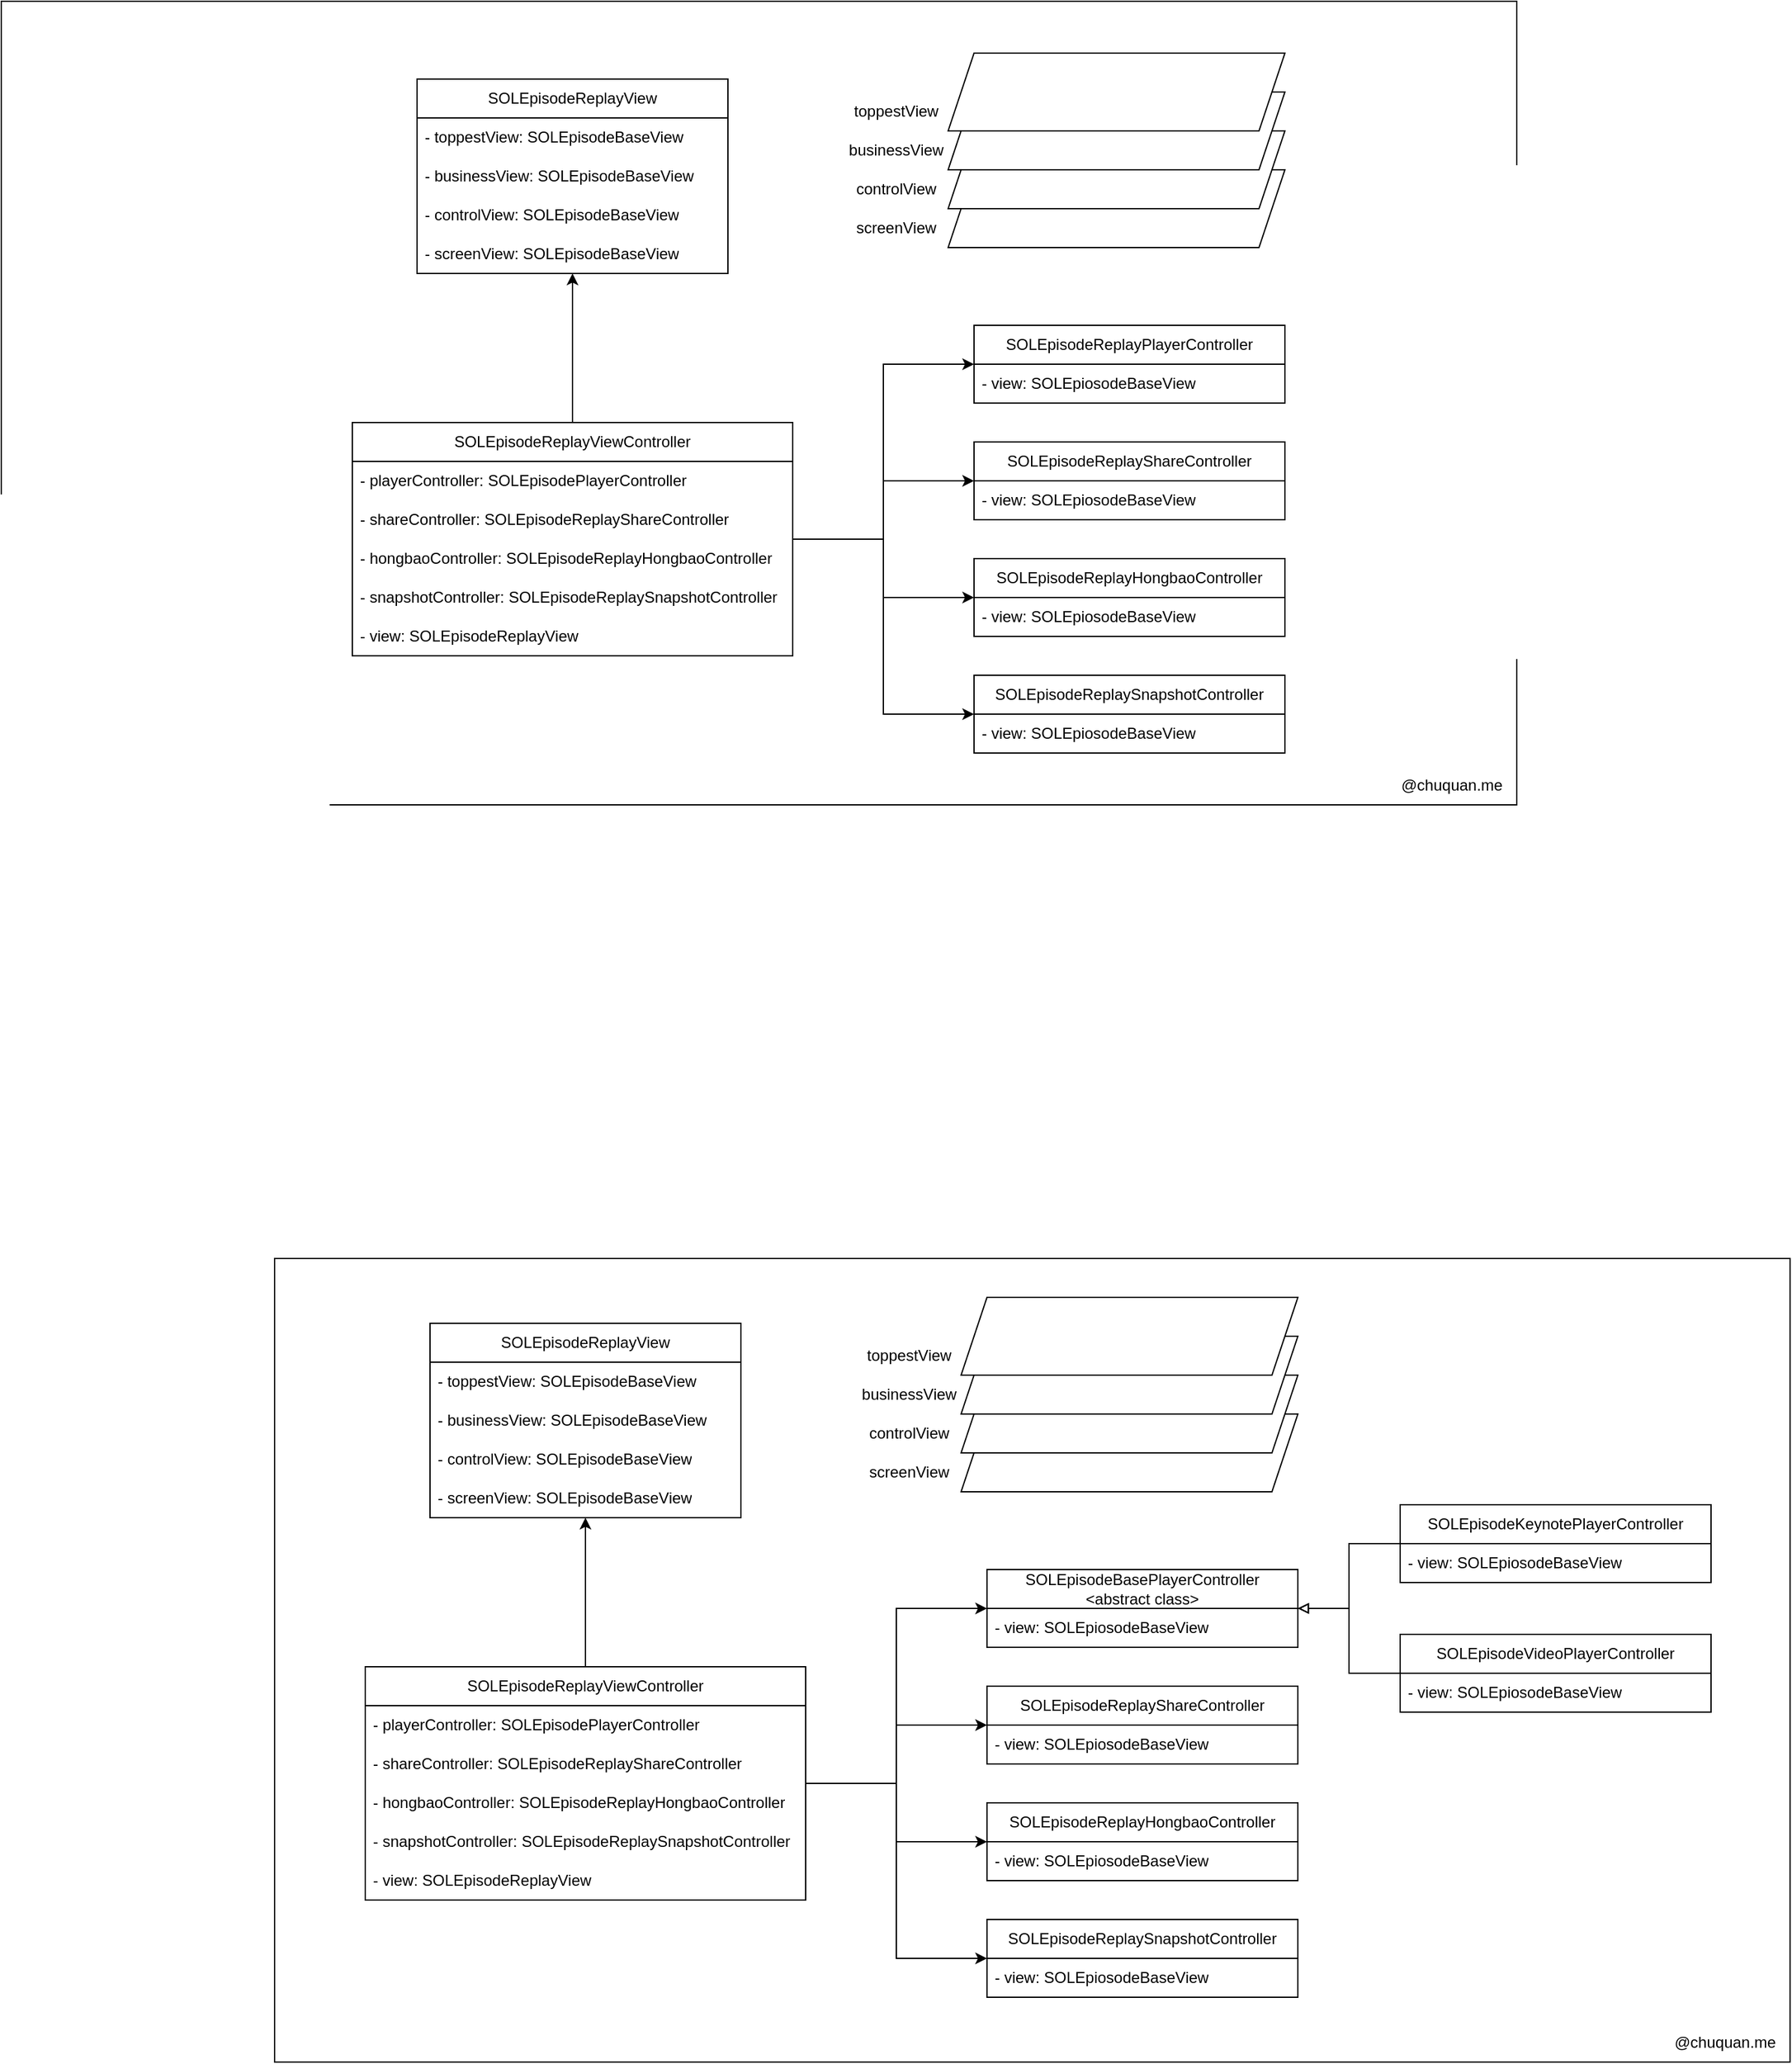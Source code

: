 <mxfile version="25.0.1">
  <diagram name="第 1 页" id="A6NqL1CC6_A7shuIC__8">
    <mxGraphModel dx="2514" dy="895" grid="1" gridSize="10" guides="1" tooltips="1" connect="1" arrows="1" fold="1" page="1" pageScale="1" pageWidth="827" pageHeight="1169" math="0" shadow="0">
      <root>
        <mxCell id="0" />
        <mxCell id="1" parent="0" />
        <mxCell id="goYs2HT9F470lsQHGWXM-1" value="" style="rounded=0;whiteSpace=wrap;html=1;fillColor=none;" vertex="1" parent="1">
          <mxGeometry x="-171" y="100" width="1170" height="620" as="geometry" />
        </mxCell>
        <mxCell id="goYs2HT9F470lsQHGWXM-2" style="edgeStyle=orthogonalEdgeStyle;rounded=0;orthogonalLoop=1;jettySize=auto;html=1;" edge="1" parent="1" source="goYs2HT9F470lsQHGWXM-6" target="goYs2HT9F470lsQHGWXM-18">
          <mxGeometry relative="1" as="geometry">
            <Array as="points">
              <mxPoint x="510" y="515" />
              <mxPoint x="510" y="380" />
            </Array>
          </mxGeometry>
        </mxCell>
        <mxCell id="goYs2HT9F470lsQHGWXM-3" style="edgeStyle=orthogonalEdgeStyle;rounded=0;orthogonalLoop=1;jettySize=auto;html=1;" edge="1" parent="1" source="goYs2HT9F470lsQHGWXM-6" target="goYs2HT9F470lsQHGWXM-16">
          <mxGeometry relative="1" as="geometry" />
        </mxCell>
        <mxCell id="goYs2HT9F470lsQHGWXM-4" style="edgeStyle=orthogonalEdgeStyle;rounded=0;orthogonalLoop=1;jettySize=auto;html=1;" edge="1" parent="1" source="goYs2HT9F470lsQHGWXM-6" target="goYs2HT9F470lsQHGWXM-14">
          <mxGeometry relative="1" as="geometry" />
        </mxCell>
        <mxCell id="goYs2HT9F470lsQHGWXM-5" style="edgeStyle=orthogonalEdgeStyle;rounded=0;orthogonalLoop=1;jettySize=auto;html=1;" edge="1" parent="1" source="goYs2HT9F470lsQHGWXM-6" target="goYs2HT9F470lsQHGWXM-12">
          <mxGeometry relative="1" as="geometry">
            <Array as="points">
              <mxPoint x="510" y="515" />
              <mxPoint x="510" y="650" />
            </Array>
          </mxGeometry>
        </mxCell>
        <mxCell id="goYs2HT9F470lsQHGWXM-25" style="edgeStyle=orthogonalEdgeStyle;rounded=0;orthogonalLoop=1;jettySize=auto;html=1;" edge="1" parent="1" source="goYs2HT9F470lsQHGWXM-6" target="goYs2HT9F470lsQHGWXM-20">
          <mxGeometry relative="1" as="geometry" />
        </mxCell>
        <mxCell id="goYs2HT9F470lsQHGWXM-6" value="SOLEpisodeReplayViewController" style="swimlane;fontStyle=0;childLayout=stackLayout;horizontal=1;startSize=30;horizontalStack=0;resizeParent=1;resizeParentMax=0;resizeLast=0;collapsible=1;marginBottom=0;whiteSpace=wrap;html=1;" vertex="1" parent="1">
          <mxGeometry x="100" y="425" width="340" height="180" as="geometry" />
        </mxCell>
        <mxCell id="goYs2HT9F470lsQHGWXM-7" value="- playerController: SOLEpisodePlayerController" style="text;strokeColor=none;fillColor=none;align=left;verticalAlign=middle;spacingLeft=4;spacingRight=4;overflow=hidden;points=[[0,0.5],[1,0.5]];portConstraint=eastwest;rotatable=0;whiteSpace=wrap;html=1;" vertex="1" parent="goYs2HT9F470lsQHGWXM-6">
          <mxGeometry y="30" width="340" height="30" as="geometry" />
        </mxCell>
        <mxCell id="goYs2HT9F470lsQHGWXM-8" value="- shareController: SOLEpisodeReplayShareController" style="text;strokeColor=none;fillColor=none;align=left;verticalAlign=middle;spacingLeft=4;spacingRight=4;overflow=hidden;points=[[0,0.5],[1,0.5]];portConstraint=eastwest;rotatable=0;whiteSpace=wrap;html=1;" vertex="1" parent="goYs2HT9F470lsQHGWXM-6">
          <mxGeometry y="60" width="340" height="30" as="geometry" />
        </mxCell>
        <mxCell id="goYs2HT9F470lsQHGWXM-9" value="- hongbaoController: SOLEpisodeReplayHongbaoController" style="text;strokeColor=none;fillColor=none;align=left;verticalAlign=middle;spacingLeft=4;spacingRight=4;overflow=hidden;points=[[0,0.5],[1,0.5]];portConstraint=eastwest;rotatable=0;whiteSpace=wrap;html=1;" vertex="1" parent="goYs2HT9F470lsQHGWXM-6">
          <mxGeometry y="90" width="340" height="30" as="geometry" />
        </mxCell>
        <mxCell id="goYs2HT9F470lsQHGWXM-10" value="- snapshotController: SOLEpisodeReplaySnapshotController" style="text;strokeColor=none;fillColor=none;align=left;verticalAlign=middle;spacingLeft=4;spacingRight=4;overflow=hidden;points=[[0,0.5],[1,0.5]];portConstraint=eastwest;rotatable=0;whiteSpace=wrap;html=1;" vertex="1" parent="goYs2HT9F470lsQHGWXM-6">
          <mxGeometry y="120" width="340" height="30" as="geometry" />
        </mxCell>
        <mxCell id="goYs2HT9F470lsQHGWXM-26" value="- view: SOLEpisodeReplayView" style="text;strokeColor=none;fillColor=none;align=left;verticalAlign=middle;spacingLeft=4;spacingRight=4;overflow=hidden;points=[[0,0.5],[1,0.5]];portConstraint=eastwest;rotatable=0;whiteSpace=wrap;html=1;" vertex="1" parent="goYs2HT9F470lsQHGWXM-6">
          <mxGeometry y="150" width="340" height="30" as="geometry" />
        </mxCell>
        <mxCell id="goYs2HT9F470lsQHGWXM-11" value="@chuquan.me" style="text;html=1;align=center;verticalAlign=middle;whiteSpace=wrap;rounded=0;" vertex="1" parent="1">
          <mxGeometry x="899" y="690" width="100" height="30" as="geometry" />
        </mxCell>
        <mxCell id="goYs2HT9F470lsQHGWXM-12" value="SOLEpisodeReplaySnapshotController" style="swimlane;fontStyle=0;childLayout=stackLayout;horizontal=1;startSize=30;horizontalStack=0;resizeParent=1;resizeParentMax=0;resizeLast=0;collapsible=1;marginBottom=0;whiteSpace=wrap;html=1;" vertex="1" parent="1">
          <mxGeometry x="580" y="620" width="240" height="60" as="geometry" />
        </mxCell>
        <mxCell id="goYs2HT9F470lsQHGWXM-13" value="- view: SOLEpiosodeBaseView" style="text;strokeColor=none;fillColor=none;align=left;verticalAlign=middle;spacingLeft=4;spacingRight=4;overflow=hidden;points=[[0,0.5],[1,0.5]];portConstraint=eastwest;rotatable=0;whiteSpace=wrap;html=1;" vertex="1" parent="goYs2HT9F470lsQHGWXM-12">
          <mxGeometry y="30" width="240" height="30" as="geometry" />
        </mxCell>
        <mxCell id="goYs2HT9F470lsQHGWXM-14" value="SOLEpisodeReplayHongbaoController" style="swimlane;fontStyle=0;childLayout=stackLayout;horizontal=1;startSize=30;horizontalStack=0;resizeParent=1;resizeParentMax=0;resizeLast=0;collapsible=1;marginBottom=0;whiteSpace=wrap;html=1;" vertex="1" parent="1">
          <mxGeometry x="580" y="530" width="240" height="60" as="geometry" />
        </mxCell>
        <mxCell id="goYs2HT9F470lsQHGWXM-15" value="- view: SOLEpiosodeBaseView" style="text;strokeColor=none;fillColor=none;align=left;verticalAlign=middle;spacingLeft=4;spacingRight=4;overflow=hidden;points=[[0,0.5],[1,0.5]];portConstraint=eastwest;rotatable=0;whiteSpace=wrap;html=1;" vertex="1" parent="goYs2HT9F470lsQHGWXM-14">
          <mxGeometry y="30" width="240" height="30" as="geometry" />
        </mxCell>
        <mxCell id="goYs2HT9F470lsQHGWXM-16" value="SOLEpisodeReplayShareController" style="swimlane;fontStyle=0;childLayout=stackLayout;horizontal=1;startSize=30;horizontalStack=0;resizeParent=1;resizeParentMax=0;resizeLast=0;collapsible=1;marginBottom=0;whiteSpace=wrap;html=1;" vertex="1" parent="1">
          <mxGeometry x="580" y="440" width="240" height="60" as="geometry" />
        </mxCell>
        <mxCell id="goYs2HT9F470lsQHGWXM-17" value="- view: SOLEpiosodeBaseView" style="text;strokeColor=none;fillColor=none;align=left;verticalAlign=middle;spacingLeft=4;spacingRight=4;overflow=hidden;points=[[0,0.5],[1,0.5]];portConstraint=eastwest;rotatable=0;whiteSpace=wrap;html=1;" vertex="1" parent="goYs2HT9F470lsQHGWXM-16">
          <mxGeometry y="30" width="240" height="30" as="geometry" />
        </mxCell>
        <mxCell id="goYs2HT9F470lsQHGWXM-18" value="SOLEpisodeReplayPlayerController" style="swimlane;fontStyle=0;childLayout=stackLayout;horizontal=1;startSize=30;horizontalStack=0;resizeParent=1;resizeParentMax=0;resizeLast=0;collapsible=1;marginBottom=0;whiteSpace=wrap;html=1;" vertex="1" parent="1">
          <mxGeometry x="580" y="350" width="240" height="60" as="geometry" />
        </mxCell>
        <mxCell id="goYs2HT9F470lsQHGWXM-19" value="- view: SOLEpiosodeBaseView" style="text;strokeColor=none;fillColor=none;align=left;verticalAlign=middle;spacingLeft=4;spacingRight=4;overflow=hidden;points=[[0,0.5],[1,0.5]];portConstraint=eastwest;rotatable=0;whiteSpace=wrap;html=1;" vertex="1" parent="goYs2HT9F470lsQHGWXM-18">
          <mxGeometry y="30" width="240" height="30" as="geometry" />
        </mxCell>
        <mxCell id="goYs2HT9F470lsQHGWXM-20" value="SOLEpisodeReplayView" style="swimlane;fontStyle=0;childLayout=stackLayout;horizontal=1;startSize=30;horizontalStack=0;resizeParent=1;resizeParentMax=0;resizeLast=0;collapsible=1;marginBottom=0;whiteSpace=wrap;html=1;" vertex="1" parent="1">
          <mxGeometry x="150" y="160" width="240" height="150" as="geometry" />
        </mxCell>
        <mxCell id="goYs2HT9F470lsQHGWXM-21" value="- toppestView: SOLEpisodeBaseView" style="text;strokeColor=none;fillColor=none;align=left;verticalAlign=middle;spacingLeft=4;spacingRight=4;overflow=hidden;points=[[0,0.5],[1,0.5]];portConstraint=eastwest;rotatable=0;whiteSpace=wrap;html=1;" vertex="1" parent="goYs2HT9F470lsQHGWXM-20">
          <mxGeometry y="30" width="240" height="30" as="geometry" />
        </mxCell>
        <mxCell id="goYs2HT9F470lsQHGWXM-22" value="- businessView: SOLEpisodeBaseView" style="text;strokeColor=none;fillColor=none;align=left;verticalAlign=middle;spacingLeft=4;spacingRight=4;overflow=hidden;points=[[0,0.5],[1,0.5]];portConstraint=eastwest;rotatable=0;whiteSpace=wrap;html=1;" vertex="1" parent="goYs2HT9F470lsQHGWXM-20">
          <mxGeometry y="60" width="240" height="30" as="geometry" />
        </mxCell>
        <mxCell id="goYs2HT9F470lsQHGWXM-23" value="- controlView: SOLEpisodeBaseView" style="text;strokeColor=none;fillColor=none;align=left;verticalAlign=middle;spacingLeft=4;spacingRight=4;overflow=hidden;points=[[0,0.5],[1,0.5]];portConstraint=eastwest;rotatable=0;whiteSpace=wrap;html=1;" vertex="1" parent="goYs2HT9F470lsQHGWXM-20">
          <mxGeometry y="90" width="240" height="30" as="geometry" />
        </mxCell>
        <mxCell id="goYs2HT9F470lsQHGWXM-24" value="- screenView: SOLEpisodeBaseView" style="text;strokeColor=none;fillColor=none;align=left;verticalAlign=middle;spacingLeft=4;spacingRight=4;overflow=hidden;points=[[0,0.5],[1,0.5]];portConstraint=eastwest;rotatable=0;whiteSpace=wrap;html=1;" vertex="1" parent="goYs2HT9F470lsQHGWXM-20">
          <mxGeometry y="120" width="240" height="30" as="geometry" />
        </mxCell>
        <mxCell id="goYs2HT9F470lsQHGWXM-29" value="" style="shape=parallelogram;perimeter=parallelogramPerimeter;whiteSpace=wrap;html=1;fixedSize=1;" vertex="1" parent="1">
          <mxGeometry x="560" y="230" width="260" height="60" as="geometry" />
        </mxCell>
        <mxCell id="goYs2HT9F470lsQHGWXM-30" value="" style="shape=parallelogram;perimeter=parallelogramPerimeter;whiteSpace=wrap;html=1;fixedSize=1;" vertex="1" parent="1">
          <mxGeometry x="560" y="200" width="260" height="60" as="geometry" />
        </mxCell>
        <mxCell id="goYs2HT9F470lsQHGWXM-31" value="" style="shape=parallelogram;perimeter=parallelogramPerimeter;whiteSpace=wrap;html=1;fixedSize=1;" vertex="1" parent="1">
          <mxGeometry x="560" y="170" width="260" height="60" as="geometry" />
        </mxCell>
        <mxCell id="goYs2HT9F470lsQHGWXM-32" value="" style="shape=parallelogram;perimeter=parallelogramPerimeter;whiteSpace=wrap;html=1;fixedSize=1;" vertex="1" parent="1">
          <mxGeometry x="560" y="140" width="260" height="60" as="geometry" />
        </mxCell>
        <mxCell id="goYs2HT9F470lsQHGWXM-33" value="screenView" style="text;html=1;align=center;verticalAlign=middle;whiteSpace=wrap;rounded=0;" vertex="1" parent="1">
          <mxGeometry x="490" y="260" width="60" height="30" as="geometry" />
        </mxCell>
        <mxCell id="goYs2HT9F470lsQHGWXM-34" value="controlView" style="text;html=1;align=center;verticalAlign=middle;whiteSpace=wrap;rounded=0;" vertex="1" parent="1">
          <mxGeometry x="490" y="230" width="60" height="30" as="geometry" />
        </mxCell>
        <mxCell id="goYs2HT9F470lsQHGWXM-35" value="businessView" style="text;html=1;align=center;verticalAlign=middle;whiteSpace=wrap;rounded=0;" vertex="1" parent="1">
          <mxGeometry x="490" y="200" width="60" height="30" as="geometry" />
        </mxCell>
        <mxCell id="goYs2HT9F470lsQHGWXM-36" value="toppestView" style="text;html=1;align=center;verticalAlign=middle;whiteSpace=wrap;rounded=0;" vertex="1" parent="1">
          <mxGeometry x="490" y="170" width="60" height="30" as="geometry" />
        </mxCell>
        <mxCell id="goYs2HT9F470lsQHGWXM-37" value="" style="rounded=0;whiteSpace=wrap;html=1;fillColor=none;" vertex="1" parent="1">
          <mxGeometry x="40" y="1070" width="1170" height="620" as="geometry" />
        </mxCell>
        <mxCell id="goYs2HT9F470lsQHGWXM-38" style="edgeStyle=orthogonalEdgeStyle;rounded=0;orthogonalLoop=1;jettySize=auto;html=1;" edge="1" source="goYs2HT9F470lsQHGWXM-43" target="goYs2HT9F470lsQHGWXM-56" parent="1">
          <mxGeometry relative="1" as="geometry">
            <Array as="points">
              <mxPoint x="520" y="1475" />
              <mxPoint x="520" y="1340" />
            </Array>
          </mxGeometry>
        </mxCell>
        <mxCell id="goYs2HT9F470lsQHGWXM-39" style="edgeStyle=orthogonalEdgeStyle;rounded=0;orthogonalLoop=1;jettySize=auto;html=1;" edge="1" source="goYs2HT9F470lsQHGWXM-43" target="goYs2HT9F470lsQHGWXM-54" parent="1">
          <mxGeometry relative="1" as="geometry" />
        </mxCell>
        <mxCell id="goYs2HT9F470lsQHGWXM-40" style="edgeStyle=orthogonalEdgeStyle;rounded=0;orthogonalLoop=1;jettySize=auto;html=1;" edge="1" source="goYs2HT9F470lsQHGWXM-43" target="goYs2HT9F470lsQHGWXM-52" parent="1">
          <mxGeometry relative="1" as="geometry" />
        </mxCell>
        <mxCell id="goYs2HT9F470lsQHGWXM-41" style="edgeStyle=orthogonalEdgeStyle;rounded=0;orthogonalLoop=1;jettySize=auto;html=1;" edge="1" source="goYs2HT9F470lsQHGWXM-43" target="goYs2HT9F470lsQHGWXM-50" parent="1">
          <mxGeometry relative="1" as="geometry">
            <Array as="points">
              <mxPoint x="520" y="1475" />
              <mxPoint x="520" y="1610" />
            </Array>
          </mxGeometry>
        </mxCell>
        <mxCell id="goYs2HT9F470lsQHGWXM-42" style="edgeStyle=orthogonalEdgeStyle;rounded=0;orthogonalLoop=1;jettySize=auto;html=1;" edge="1" source="goYs2HT9F470lsQHGWXM-43" target="goYs2HT9F470lsQHGWXM-58" parent="1">
          <mxGeometry relative="1" as="geometry" />
        </mxCell>
        <mxCell id="goYs2HT9F470lsQHGWXM-43" value="SOLEpisodeReplayViewController" style="swimlane;fontStyle=0;childLayout=stackLayout;horizontal=1;startSize=30;horizontalStack=0;resizeParent=1;resizeParentMax=0;resizeLast=0;collapsible=1;marginBottom=0;whiteSpace=wrap;html=1;" vertex="1" parent="1">
          <mxGeometry x="110" y="1385" width="340" height="180" as="geometry" />
        </mxCell>
        <mxCell id="goYs2HT9F470lsQHGWXM-44" value="- playerController: SOLEpisodePlayerController" style="text;strokeColor=none;fillColor=none;align=left;verticalAlign=middle;spacingLeft=4;spacingRight=4;overflow=hidden;points=[[0,0.5],[1,0.5]];portConstraint=eastwest;rotatable=0;whiteSpace=wrap;html=1;" vertex="1" parent="goYs2HT9F470lsQHGWXM-43">
          <mxGeometry y="30" width="340" height="30" as="geometry" />
        </mxCell>
        <mxCell id="goYs2HT9F470lsQHGWXM-45" value="- shareController: SOLEpisodeReplayShareController" style="text;strokeColor=none;fillColor=none;align=left;verticalAlign=middle;spacingLeft=4;spacingRight=4;overflow=hidden;points=[[0,0.5],[1,0.5]];portConstraint=eastwest;rotatable=0;whiteSpace=wrap;html=1;" vertex="1" parent="goYs2HT9F470lsQHGWXM-43">
          <mxGeometry y="60" width="340" height="30" as="geometry" />
        </mxCell>
        <mxCell id="goYs2HT9F470lsQHGWXM-46" value="- hongbaoController: SOLEpisodeReplayHongbaoController" style="text;strokeColor=none;fillColor=none;align=left;verticalAlign=middle;spacingLeft=4;spacingRight=4;overflow=hidden;points=[[0,0.5],[1,0.5]];portConstraint=eastwest;rotatable=0;whiteSpace=wrap;html=1;" vertex="1" parent="goYs2HT9F470lsQHGWXM-43">
          <mxGeometry y="90" width="340" height="30" as="geometry" />
        </mxCell>
        <mxCell id="goYs2HT9F470lsQHGWXM-47" value="- snapshotController: SOLEpisodeReplaySnapshotController" style="text;strokeColor=none;fillColor=none;align=left;verticalAlign=middle;spacingLeft=4;spacingRight=4;overflow=hidden;points=[[0,0.5],[1,0.5]];portConstraint=eastwest;rotatable=0;whiteSpace=wrap;html=1;" vertex="1" parent="goYs2HT9F470lsQHGWXM-43">
          <mxGeometry y="120" width="340" height="30" as="geometry" />
        </mxCell>
        <mxCell id="goYs2HT9F470lsQHGWXM-48" value="- view: SOLEpisodeReplayView" style="text;strokeColor=none;fillColor=none;align=left;verticalAlign=middle;spacingLeft=4;spacingRight=4;overflow=hidden;points=[[0,0.5],[1,0.5]];portConstraint=eastwest;rotatable=0;whiteSpace=wrap;html=1;" vertex="1" parent="goYs2HT9F470lsQHGWXM-43">
          <mxGeometry y="150" width="340" height="30" as="geometry" />
        </mxCell>
        <mxCell id="goYs2HT9F470lsQHGWXM-49" value="@chuquan.me" style="text;html=1;align=center;verticalAlign=middle;whiteSpace=wrap;rounded=0;" vertex="1" parent="1">
          <mxGeometry x="1110" y="1660" width="100" height="30" as="geometry" />
        </mxCell>
        <mxCell id="goYs2HT9F470lsQHGWXM-50" value="SOLEpisodeReplaySnapshotController" style="swimlane;fontStyle=0;childLayout=stackLayout;horizontal=1;startSize=30;horizontalStack=0;resizeParent=1;resizeParentMax=0;resizeLast=0;collapsible=1;marginBottom=0;whiteSpace=wrap;html=1;" vertex="1" parent="1">
          <mxGeometry x="590" y="1580" width="240" height="60" as="geometry" />
        </mxCell>
        <mxCell id="goYs2HT9F470lsQHGWXM-51" value="- view: SOLEpiosodeBaseView" style="text;strokeColor=none;fillColor=none;align=left;verticalAlign=middle;spacingLeft=4;spacingRight=4;overflow=hidden;points=[[0,0.5],[1,0.5]];portConstraint=eastwest;rotatable=0;whiteSpace=wrap;html=1;" vertex="1" parent="goYs2HT9F470lsQHGWXM-50">
          <mxGeometry y="30" width="240" height="30" as="geometry" />
        </mxCell>
        <mxCell id="goYs2HT9F470lsQHGWXM-52" value="SOLEpisodeReplayHongbaoController" style="swimlane;fontStyle=0;childLayout=stackLayout;horizontal=1;startSize=30;horizontalStack=0;resizeParent=1;resizeParentMax=0;resizeLast=0;collapsible=1;marginBottom=0;whiteSpace=wrap;html=1;" vertex="1" parent="1">
          <mxGeometry x="590" y="1490" width="240" height="60" as="geometry" />
        </mxCell>
        <mxCell id="goYs2HT9F470lsQHGWXM-53" value="- view: SOLEpiosodeBaseView" style="text;strokeColor=none;fillColor=none;align=left;verticalAlign=middle;spacingLeft=4;spacingRight=4;overflow=hidden;points=[[0,0.5],[1,0.5]];portConstraint=eastwest;rotatable=0;whiteSpace=wrap;html=1;" vertex="1" parent="goYs2HT9F470lsQHGWXM-52">
          <mxGeometry y="30" width="240" height="30" as="geometry" />
        </mxCell>
        <mxCell id="goYs2HT9F470lsQHGWXM-54" value="SOLEpisodeReplayShareController" style="swimlane;fontStyle=0;childLayout=stackLayout;horizontal=1;startSize=30;horizontalStack=0;resizeParent=1;resizeParentMax=0;resizeLast=0;collapsible=1;marginBottom=0;whiteSpace=wrap;html=1;" vertex="1" parent="1">
          <mxGeometry x="590" y="1400" width="240" height="60" as="geometry" />
        </mxCell>
        <mxCell id="goYs2HT9F470lsQHGWXM-55" value="- view: SOLEpiosodeBaseView" style="text;strokeColor=none;fillColor=none;align=left;verticalAlign=middle;spacingLeft=4;spacingRight=4;overflow=hidden;points=[[0,0.5],[1,0.5]];portConstraint=eastwest;rotatable=0;whiteSpace=wrap;html=1;" vertex="1" parent="goYs2HT9F470lsQHGWXM-54">
          <mxGeometry y="30" width="240" height="30" as="geometry" />
        </mxCell>
        <mxCell id="goYs2HT9F470lsQHGWXM-56" value="SOLEpisodeBasePlayerController&lt;div&gt;&amp;lt;abstract class&amp;gt;&lt;/div&gt;" style="swimlane;fontStyle=0;childLayout=stackLayout;horizontal=1;startSize=30;horizontalStack=0;resizeParent=1;resizeParentMax=0;resizeLast=0;collapsible=1;marginBottom=0;whiteSpace=wrap;html=1;" vertex="1" parent="1">
          <mxGeometry x="590" y="1310" width="240" height="60" as="geometry" />
        </mxCell>
        <mxCell id="goYs2HT9F470lsQHGWXM-57" value="- view: SOLEpiosodeBaseView" style="text;strokeColor=none;fillColor=none;align=left;verticalAlign=middle;spacingLeft=4;spacingRight=4;overflow=hidden;points=[[0,0.5],[1,0.5]];portConstraint=eastwest;rotatable=0;whiteSpace=wrap;html=1;" vertex="1" parent="goYs2HT9F470lsQHGWXM-56">
          <mxGeometry y="30" width="240" height="30" as="geometry" />
        </mxCell>
        <mxCell id="goYs2HT9F470lsQHGWXM-58" value="SOLEpisodeReplayView" style="swimlane;fontStyle=0;childLayout=stackLayout;horizontal=1;startSize=30;horizontalStack=0;resizeParent=1;resizeParentMax=0;resizeLast=0;collapsible=1;marginBottom=0;whiteSpace=wrap;html=1;" vertex="1" parent="1">
          <mxGeometry x="160" y="1120" width="240" height="150" as="geometry" />
        </mxCell>
        <mxCell id="goYs2HT9F470lsQHGWXM-59" value="- toppestView: SOLEpisodeBaseView" style="text;strokeColor=none;fillColor=none;align=left;verticalAlign=middle;spacingLeft=4;spacingRight=4;overflow=hidden;points=[[0,0.5],[1,0.5]];portConstraint=eastwest;rotatable=0;whiteSpace=wrap;html=1;" vertex="1" parent="goYs2HT9F470lsQHGWXM-58">
          <mxGeometry y="30" width="240" height="30" as="geometry" />
        </mxCell>
        <mxCell id="goYs2HT9F470lsQHGWXM-60" value="- businessView: SOLEpisodeBaseView" style="text;strokeColor=none;fillColor=none;align=left;verticalAlign=middle;spacingLeft=4;spacingRight=4;overflow=hidden;points=[[0,0.5],[1,0.5]];portConstraint=eastwest;rotatable=0;whiteSpace=wrap;html=1;" vertex="1" parent="goYs2HT9F470lsQHGWXM-58">
          <mxGeometry y="60" width="240" height="30" as="geometry" />
        </mxCell>
        <mxCell id="goYs2HT9F470lsQHGWXM-61" value="- controlView: SOLEpisodeBaseView" style="text;strokeColor=none;fillColor=none;align=left;verticalAlign=middle;spacingLeft=4;spacingRight=4;overflow=hidden;points=[[0,0.5],[1,0.5]];portConstraint=eastwest;rotatable=0;whiteSpace=wrap;html=1;" vertex="1" parent="goYs2HT9F470lsQHGWXM-58">
          <mxGeometry y="90" width="240" height="30" as="geometry" />
        </mxCell>
        <mxCell id="goYs2HT9F470lsQHGWXM-62" value="- screenView: SOLEpisodeBaseView" style="text;strokeColor=none;fillColor=none;align=left;verticalAlign=middle;spacingLeft=4;spacingRight=4;overflow=hidden;points=[[0,0.5],[1,0.5]];portConstraint=eastwest;rotatable=0;whiteSpace=wrap;html=1;" vertex="1" parent="goYs2HT9F470lsQHGWXM-58">
          <mxGeometry y="120" width="240" height="30" as="geometry" />
        </mxCell>
        <mxCell id="goYs2HT9F470lsQHGWXM-63" value="" style="shape=parallelogram;perimeter=parallelogramPerimeter;whiteSpace=wrap;html=1;fixedSize=1;" vertex="1" parent="1">
          <mxGeometry x="570" y="1190" width="260" height="60" as="geometry" />
        </mxCell>
        <mxCell id="goYs2HT9F470lsQHGWXM-64" value="" style="shape=parallelogram;perimeter=parallelogramPerimeter;whiteSpace=wrap;html=1;fixedSize=1;" vertex="1" parent="1">
          <mxGeometry x="570" y="1160" width="260" height="60" as="geometry" />
        </mxCell>
        <mxCell id="goYs2HT9F470lsQHGWXM-65" value="" style="shape=parallelogram;perimeter=parallelogramPerimeter;whiteSpace=wrap;html=1;fixedSize=1;" vertex="1" parent="1">
          <mxGeometry x="570" y="1130" width="260" height="60" as="geometry" />
        </mxCell>
        <mxCell id="goYs2HT9F470lsQHGWXM-66" value="" style="shape=parallelogram;perimeter=parallelogramPerimeter;whiteSpace=wrap;html=1;fixedSize=1;" vertex="1" parent="1">
          <mxGeometry x="570" y="1100" width="260" height="60" as="geometry" />
        </mxCell>
        <mxCell id="goYs2HT9F470lsQHGWXM-67" value="screenView" style="text;html=1;align=center;verticalAlign=middle;whiteSpace=wrap;rounded=0;" vertex="1" parent="1">
          <mxGeometry x="500" y="1220" width="60" height="30" as="geometry" />
        </mxCell>
        <mxCell id="goYs2HT9F470lsQHGWXM-68" value="controlView" style="text;html=1;align=center;verticalAlign=middle;whiteSpace=wrap;rounded=0;" vertex="1" parent="1">
          <mxGeometry x="500" y="1190" width="60" height="30" as="geometry" />
        </mxCell>
        <mxCell id="goYs2HT9F470lsQHGWXM-69" value="businessView" style="text;html=1;align=center;verticalAlign=middle;whiteSpace=wrap;rounded=0;" vertex="1" parent="1">
          <mxGeometry x="500" y="1160" width="60" height="30" as="geometry" />
        </mxCell>
        <mxCell id="goYs2HT9F470lsQHGWXM-70" value="toppestView" style="text;html=1;align=center;verticalAlign=middle;whiteSpace=wrap;rounded=0;" vertex="1" parent="1">
          <mxGeometry x="500" y="1130" width="60" height="30" as="geometry" />
        </mxCell>
        <mxCell id="goYs2HT9F470lsQHGWXM-75" style="edgeStyle=orthogonalEdgeStyle;rounded=0;orthogonalLoop=1;jettySize=auto;html=1;endArrow=block;endFill=0;" edge="1" parent="1" source="goYs2HT9F470lsQHGWXM-71" target="goYs2HT9F470lsQHGWXM-56">
          <mxGeometry relative="1" as="geometry" />
        </mxCell>
        <mxCell id="goYs2HT9F470lsQHGWXM-71" value="SOLEpisodeKeynotePlayerController" style="swimlane;fontStyle=0;childLayout=stackLayout;horizontal=1;startSize=30;horizontalStack=0;resizeParent=1;resizeParentMax=0;resizeLast=0;collapsible=1;marginBottom=0;whiteSpace=wrap;html=1;" vertex="1" parent="1">
          <mxGeometry x="909" y="1260" width="240" height="60" as="geometry" />
        </mxCell>
        <mxCell id="goYs2HT9F470lsQHGWXM-72" value="- view: SOLEpiosodeBaseView" style="text;strokeColor=none;fillColor=none;align=left;verticalAlign=middle;spacingLeft=4;spacingRight=4;overflow=hidden;points=[[0,0.5],[1,0.5]];portConstraint=eastwest;rotatable=0;whiteSpace=wrap;html=1;" vertex="1" parent="goYs2HT9F470lsQHGWXM-71">
          <mxGeometry y="30" width="240" height="30" as="geometry" />
        </mxCell>
        <mxCell id="goYs2HT9F470lsQHGWXM-76" style="edgeStyle=orthogonalEdgeStyle;rounded=0;orthogonalLoop=1;jettySize=auto;html=1;endArrow=block;endFill=0;" edge="1" parent="1" source="goYs2HT9F470lsQHGWXM-73" target="goYs2HT9F470lsQHGWXM-56">
          <mxGeometry relative="1" as="geometry" />
        </mxCell>
        <mxCell id="goYs2HT9F470lsQHGWXM-73" value="SOLEpisodeVideoPlayerController" style="swimlane;fontStyle=0;childLayout=stackLayout;horizontal=1;startSize=30;horizontalStack=0;resizeParent=1;resizeParentMax=0;resizeLast=0;collapsible=1;marginBottom=0;whiteSpace=wrap;html=1;" vertex="1" parent="1">
          <mxGeometry x="909" y="1360" width="240" height="60" as="geometry" />
        </mxCell>
        <mxCell id="goYs2HT9F470lsQHGWXM-74" value="- view: SOLEpiosodeBaseView" style="text;strokeColor=none;fillColor=none;align=left;verticalAlign=middle;spacingLeft=4;spacingRight=4;overflow=hidden;points=[[0,0.5],[1,0.5]];portConstraint=eastwest;rotatable=0;whiteSpace=wrap;html=1;" vertex="1" parent="goYs2HT9F470lsQHGWXM-73">
          <mxGeometry y="30" width="240" height="30" as="geometry" />
        </mxCell>
      </root>
    </mxGraphModel>
  </diagram>
</mxfile>
